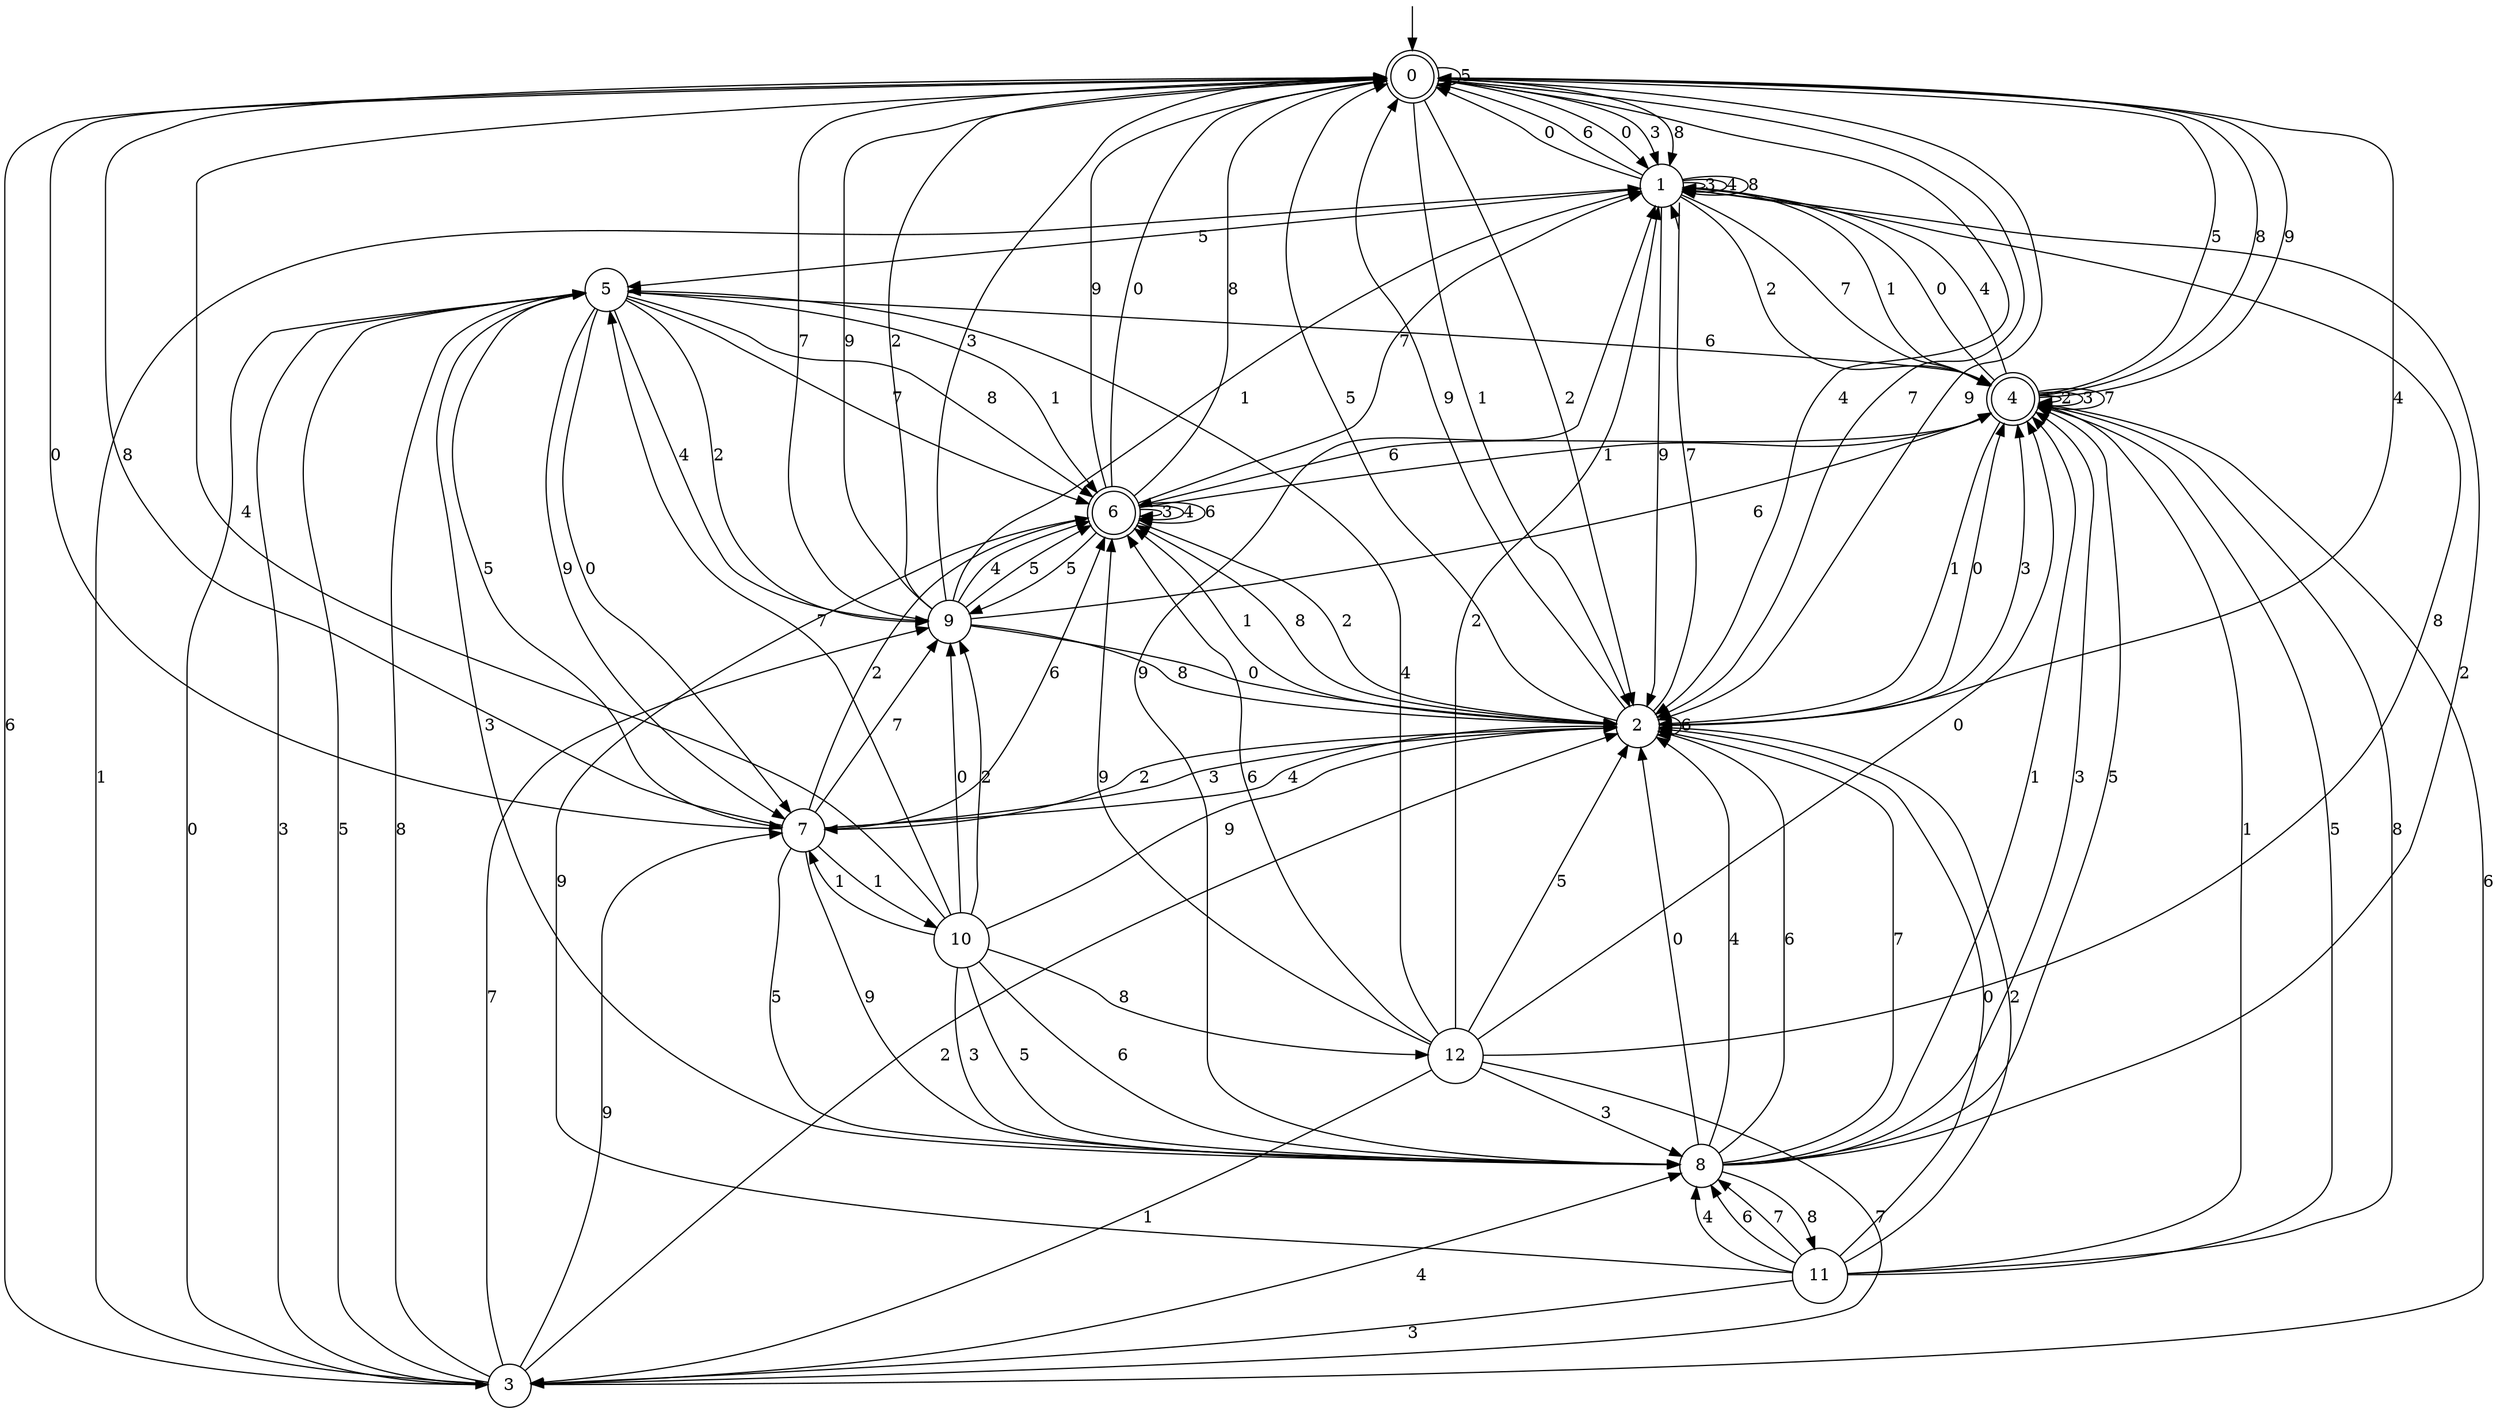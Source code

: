 digraph g {

	s0 [shape="doublecircle" label="0"];
	s1 [shape="circle" label="1"];
	s2 [shape="circle" label="2"];
	s3 [shape="circle" label="3"];
	s4 [shape="doublecircle" label="4"];
	s5 [shape="circle" label="5"];
	s6 [shape="doublecircle" label="6"];
	s7 [shape="circle" label="7"];
	s8 [shape="circle" label="8"];
	s9 [shape="circle" label="9"];
	s10 [shape="circle" label="10"];
	s11 [shape="circle" label="11"];
	s12 [shape="circle" label="12"];
	s0 -> s1 [label="0"];
	s0 -> s2 [label="1"];
	s0 -> s2 [label="2"];
	s0 -> s1 [label="3"];
	s0 -> s2 [label="4"];
	s0 -> s0 [label="5"];
	s0 -> s3 [label="6"];
	s0 -> s2 [label="7"];
	s0 -> s1 [label="8"];
	s0 -> s2 [label="9"];
	s1 -> s0 [label="0"];
	s1 -> s4 [label="1"];
	s1 -> s4 [label="2"];
	s1 -> s1 [label="3"];
	s1 -> s1 [label="4"];
	s1 -> s5 [label="5"];
	s1 -> s0 [label="6"];
	s1 -> s4 [label="7"];
	s1 -> s1 [label="8"];
	s1 -> s2 [label="9"];
	s2 -> s4 [label="0"];
	s2 -> s6 [label="1"];
	s2 -> s7 [label="2"];
	s2 -> s4 [label="3"];
	s2 -> s0 [label="4"];
	s2 -> s0 [label="5"];
	s2 -> s2 [label="6"];
	s2 -> s1 [label="7"];
	s2 -> s6 [label="8"];
	s2 -> s0 [label="9"];
	s3 -> s5 [label="0"];
	s3 -> s1 [label="1"];
	s3 -> s2 [label="2"];
	s3 -> s5 [label="3"];
	s3 -> s8 [label="4"];
	s3 -> s5 [label="5"];
	s3 -> s4 [label="6"];
	s3 -> s9 [label="7"];
	s3 -> s5 [label="8"];
	s3 -> s7 [label="9"];
	s4 -> s1 [label="0"];
	s4 -> s2 [label="1"];
	s4 -> s4 [label="2"];
	s4 -> s4 [label="3"];
	s4 -> s1 [label="4"];
	s4 -> s0 [label="5"];
	s4 -> s6 [label="6"];
	s4 -> s4 [label="7"];
	s4 -> s0 [label="8"];
	s4 -> s0 [label="9"];
	s5 -> s7 [label="0"];
	s5 -> s6 [label="1"];
	s5 -> s9 [label="2"];
	s5 -> s8 [label="3"];
	s5 -> s9 [label="4"];
	s5 -> s7 [label="5"];
	s5 -> s4 [label="6"];
	s5 -> s6 [label="7"];
	s5 -> s6 [label="8"];
	s5 -> s7 [label="9"];
	s6 -> s0 [label="0"];
	s6 -> s4 [label="1"];
	s6 -> s2 [label="2"];
	s6 -> s6 [label="3"];
	s6 -> s6 [label="4"];
	s6 -> s9 [label="5"];
	s6 -> s6 [label="6"];
	s6 -> s1 [label="7"];
	s6 -> s0 [label="8"];
	s6 -> s0 [label="9"];
	s7 -> s0 [label="0"];
	s7 -> s10 [label="1"];
	s7 -> s6 [label="2"];
	s7 -> s2 [label="3"];
	s7 -> s2 [label="4"];
	s7 -> s8 [label="5"];
	s7 -> s6 [label="6"];
	s7 -> s9 [label="7"];
	s7 -> s0 [label="8"];
	s7 -> s8 [label="9"];
	s8 -> s2 [label="0"];
	s8 -> s4 [label="1"];
	s8 -> s1 [label="2"];
	s8 -> s4 [label="3"];
	s8 -> s2 [label="4"];
	s8 -> s4 [label="5"];
	s8 -> s2 [label="6"];
	s8 -> s2 [label="7"];
	s8 -> s11 [label="8"];
	s8 -> s1 [label="9"];
	s9 -> s2 [label="0"];
	s9 -> s1 [label="1"];
	s9 -> s0 [label="2"];
	s9 -> s0 [label="3"];
	s9 -> s6 [label="4"];
	s9 -> s6 [label="5"];
	s9 -> s4 [label="6"];
	s9 -> s0 [label="7"];
	s9 -> s2 [label="8"];
	s9 -> s0 [label="9"];
	s10 -> s9 [label="0"];
	s10 -> s7 [label="1"];
	s10 -> s9 [label="2"];
	s10 -> s8 [label="3"];
	s10 -> s0 [label="4"];
	s10 -> s8 [label="5"];
	s10 -> s8 [label="6"];
	s10 -> s5 [label="7"];
	s10 -> s12 [label="8"];
	s10 -> s2 [label="9"];
	s11 -> s2 [label="0"];
	s11 -> s4 [label="1"];
	s11 -> s2 [label="2"];
	s11 -> s3 [label="3"];
	s11 -> s8 [label="4"];
	s11 -> s4 [label="5"];
	s11 -> s8 [label="6"];
	s11 -> s8 [label="7"];
	s11 -> s4 [label="8"];
	s11 -> s6 [label="9"];
	s12 -> s4 [label="0"];
	s12 -> s3 [label="1"];
	s12 -> s1 [label="2"];
	s12 -> s8 [label="3"];
	s12 -> s5 [label="4"];
	s12 -> s2 [label="5"];
	s12 -> s6 [label="6"];
	s12 -> s3 [label="7"];
	s12 -> s1 [label="8"];
	s12 -> s6 [label="9"];

__start0 [label="" shape="none" width="0" height="0"];
__start0 -> s0;

}

